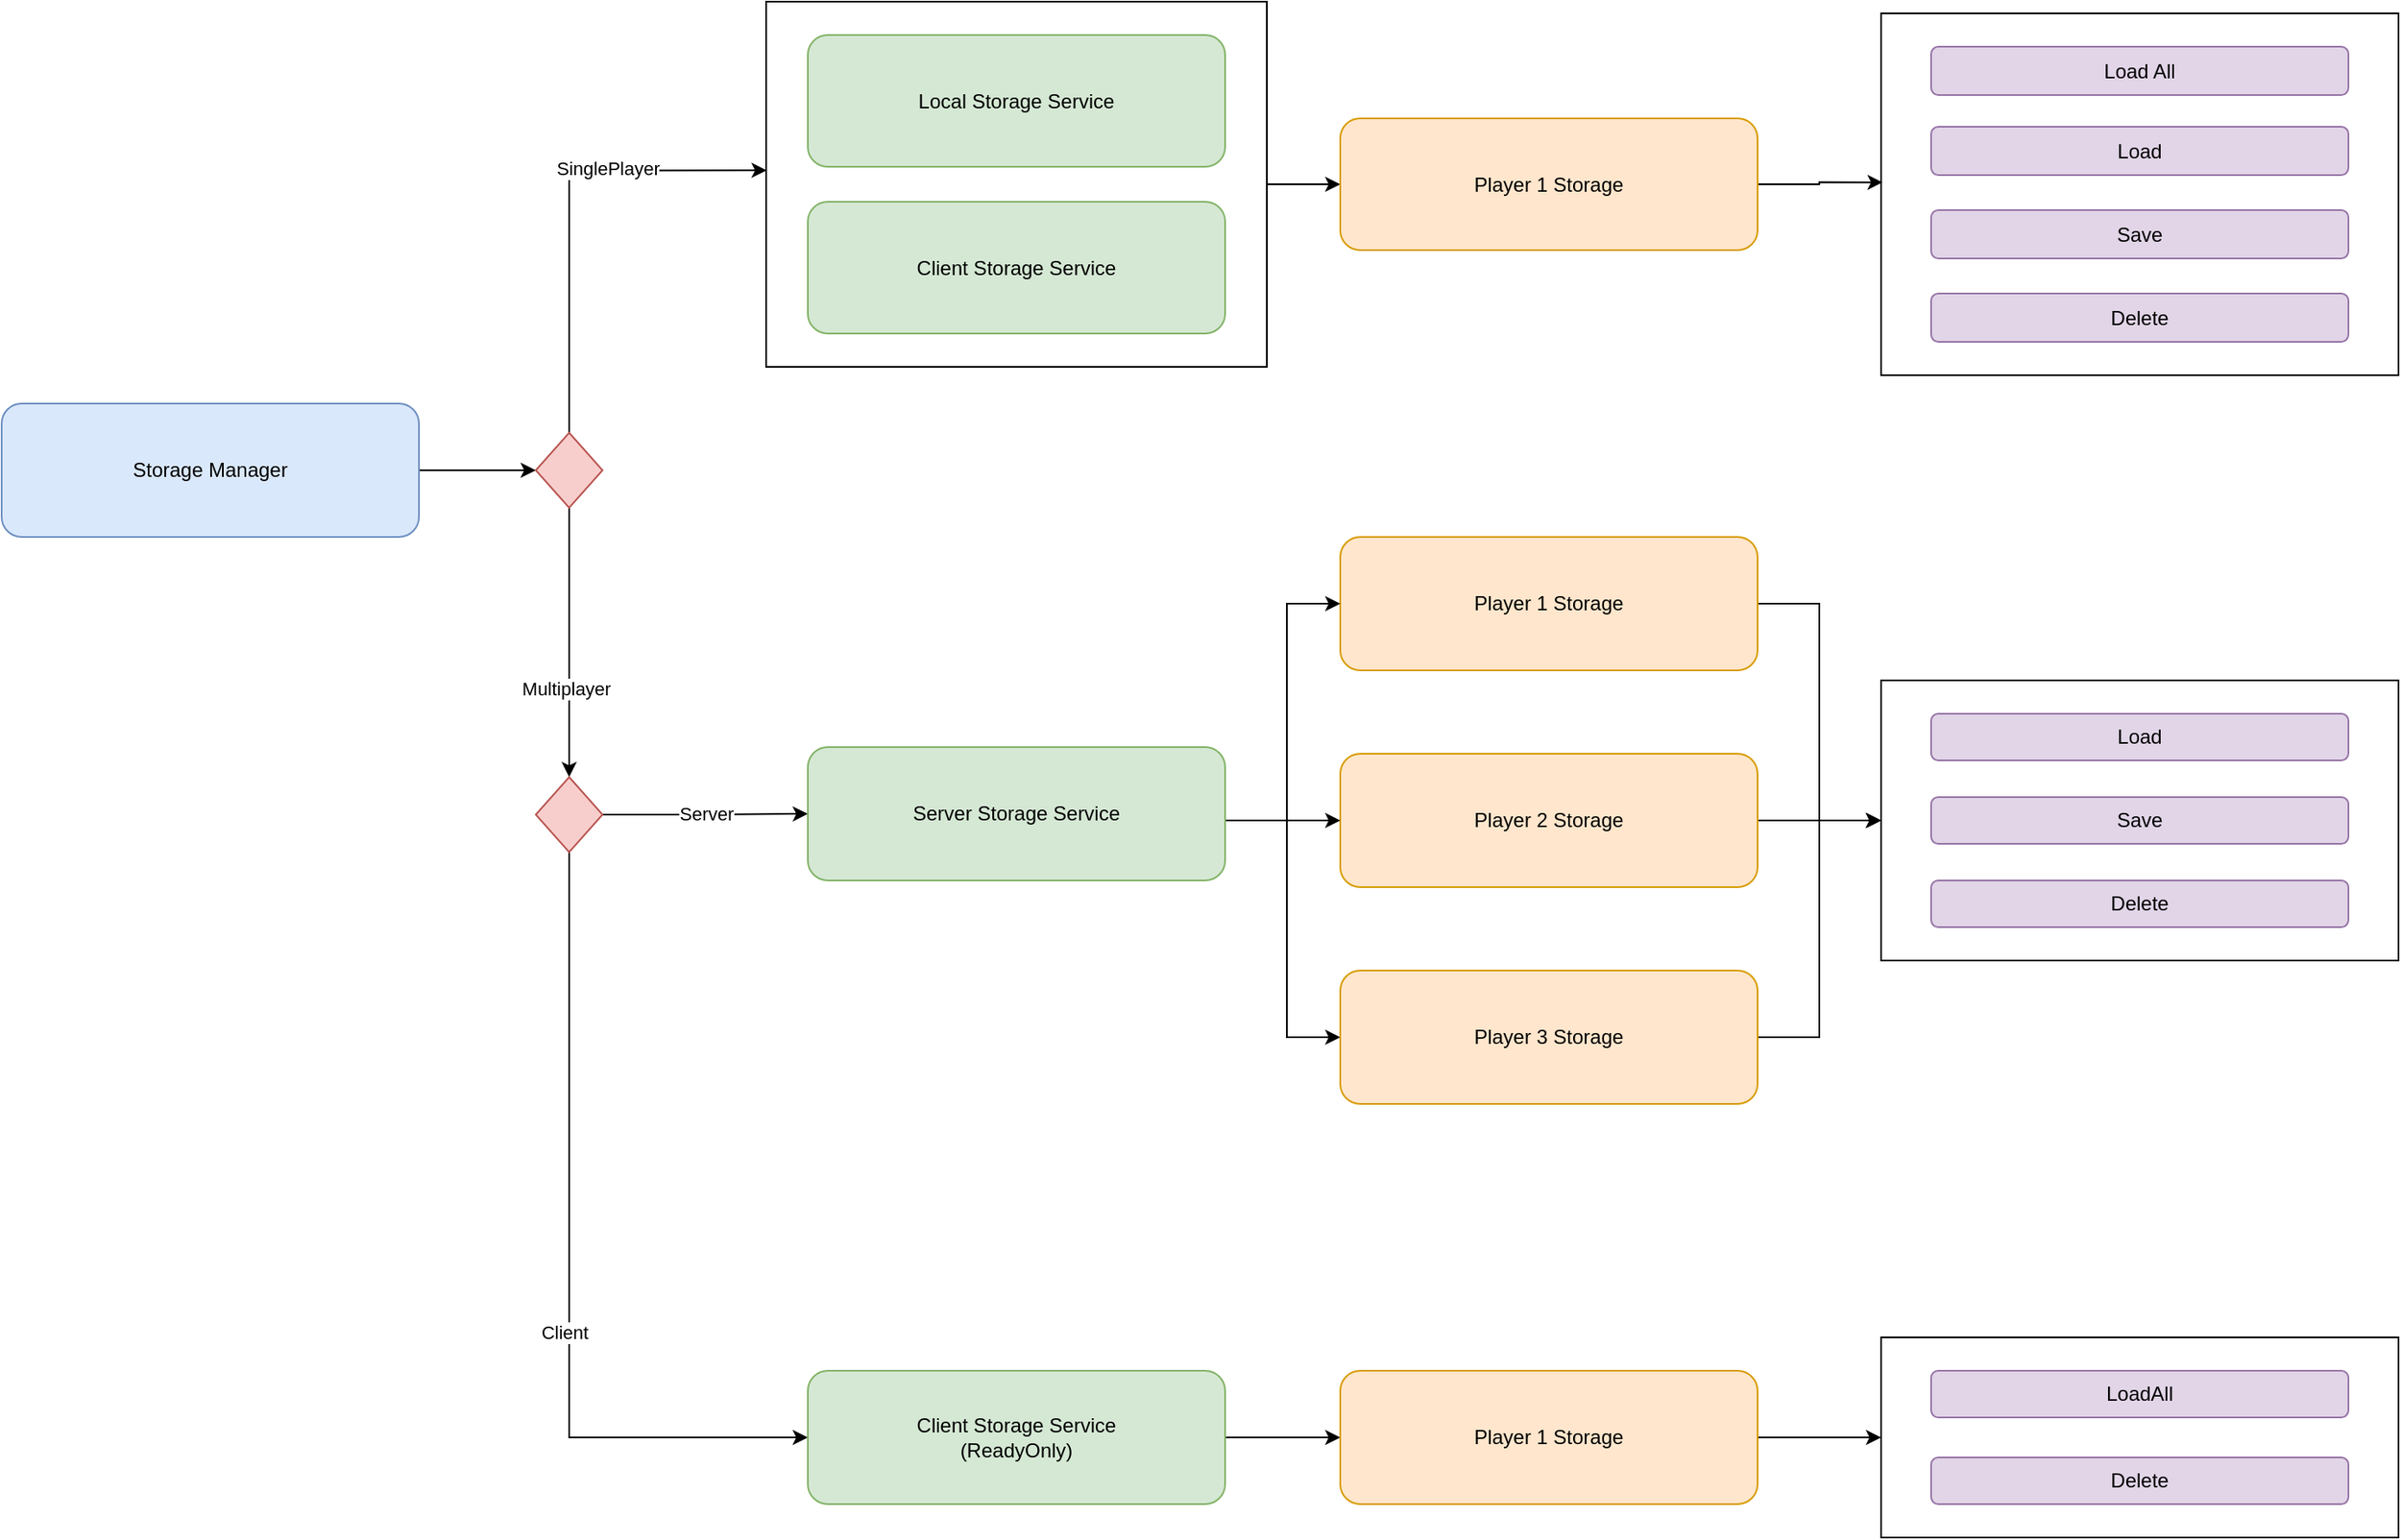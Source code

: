 <mxfile version="20.0.4" type="github">
  <diagram id="Ud8hdR_DyhQN090dUpeX" name="Page-1">
    <mxGraphModel dx="1237" dy="697" grid="1" gridSize="10" guides="1" tooltips="1" connect="1" arrows="1" fold="1" page="1" pageScale="1" pageWidth="1654" pageHeight="2336" math="0" shadow="0">
      <root>
        <mxCell id="0" />
        <mxCell id="1" parent="0" />
        <mxCell id="6nsn1ctcCNu0jxxUxwCA-24" value="" style="rounded=0;whiteSpace=wrap;html=1;" parent="1" vertex="1">
          <mxGeometry x="1176" y="266" width="310" height="217" as="geometry" />
        </mxCell>
        <mxCell id="6nsn1ctcCNu0jxxUxwCA-16" style="edgeStyle=orthogonalEdgeStyle;rounded=0;orthogonalLoop=1;jettySize=auto;html=1;" parent="1" source="6nsn1ctcCNu0jxxUxwCA-6" target="6nsn1ctcCNu0jxxUxwCA-15" edge="1">
          <mxGeometry relative="1" as="geometry" />
        </mxCell>
        <mxCell id="6nsn1ctcCNu0jxxUxwCA-6" value="" style="rounded=0;whiteSpace=wrap;html=1;" parent="1" vertex="1">
          <mxGeometry x="508" y="259" width="300" height="219" as="geometry" />
        </mxCell>
        <mxCell id="6nsn1ctcCNu0jxxUxwCA-20" style="edgeStyle=orthogonalEdgeStyle;rounded=0;orthogonalLoop=1;jettySize=auto;html=1;exitX=0.5;exitY=1;exitDx=0;exitDy=0;" parent="1" source="6nsn1ctcCNu0jxxUxwCA-57" target="6nsn1ctcCNu0jxxUxwCA-30" edge="1">
          <mxGeometry relative="1" as="geometry">
            <mxPoint x="500" y="650" as="targetPoint" />
            <Array as="points" />
          </mxGeometry>
        </mxCell>
        <mxCell id="6nsn1ctcCNu0jxxUxwCA-28" value="Multiplayer" style="edgeLabel;html=1;align=center;verticalAlign=middle;resizable=0;points=[];" parent="6nsn1ctcCNu0jxxUxwCA-20" vertex="1" connectable="0">
          <mxGeometry x="0.345" y="-2" relative="1" as="geometry">
            <mxPoint as="offset" />
          </mxGeometry>
        </mxCell>
        <mxCell id="6nsn1ctcCNu0jxxUxwCA-60" style="edgeStyle=orthogonalEdgeStyle;rounded=0;orthogonalLoop=1;jettySize=auto;html=1;entryX=0;entryY=0.5;entryDx=0;entryDy=0;" parent="1" source="6nsn1ctcCNu0jxxUxwCA-1" target="6nsn1ctcCNu0jxxUxwCA-57" edge="1">
          <mxGeometry relative="1" as="geometry" />
        </mxCell>
        <mxCell id="6nsn1ctcCNu0jxxUxwCA-1" value="Storage Manager&lt;br&gt;" style="rounded=1;whiteSpace=wrap;html=1;fillColor=#dae8fc;strokeColor=#6c8ebf;" parent="1" vertex="1">
          <mxGeometry x="50" y="500" width="250" height="80" as="geometry" />
        </mxCell>
        <mxCell id="6nsn1ctcCNu0jxxUxwCA-2" value="Local Storage Service" style="rounded=1;whiteSpace=wrap;html=1;fillColor=#d5e8d4;strokeColor=#82b366;" parent="1" vertex="1">
          <mxGeometry x="533" y="279" width="250" height="79" as="geometry" />
        </mxCell>
        <mxCell id="6nsn1ctcCNu0jxxUxwCA-3" value="Client Storage Service" style="rounded=1;whiteSpace=wrap;html=1;fillColor=#d5e8d4;strokeColor=#82b366;" parent="1" vertex="1">
          <mxGeometry x="533" y="379" width="250" height="79" as="geometry" />
        </mxCell>
        <mxCell id="6nsn1ctcCNu0jxxUxwCA-14" style="edgeStyle=orthogonalEdgeStyle;rounded=0;orthogonalLoop=1;jettySize=auto;html=1;entryX=0;entryY=0.5;entryDx=0;entryDy=0;exitX=1;exitY=0.5;exitDx=0;exitDy=0;" parent="1" source="6nsn1ctcCNu0jxxUxwCA-4" target="6nsn1ctcCNu0jxxUxwCA-9" edge="1">
          <mxGeometry relative="1" as="geometry">
            <Array as="points">
              <mxPoint x="783" y="750" />
              <mxPoint x="820" y="750" />
              <mxPoint x="820" y="880" />
            </Array>
          </mxGeometry>
        </mxCell>
        <mxCell id="6nsn1ctcCNu0jxxUxwCA-48" style="edgeStyle=orthogonalEdgeStyle;rounded=0;orthogonalLoop=1;jettySize=auto;html=1;entryX=0;entryY=0.5;entryDx=0;entryDy=0;" parent="1" source="6nsn1ctcCNu0jxxUxwCA-7" target="6nsn1ctcCNu0jxxUxwCA-43" edge="1">
          <mxGeometry relative="1" as="geometry" />
        </mxCell>
        <mxCell id="6nsn1ctcCNu0jxxUxwCA-7" value="Player 1 Storage" style="rounded=1;whiteSpace=wrap;html=1;fillColor=#ffe6cc;strokeColor=#d79b00;" parent="1" vertex="1">
          <mxGeometry x="852" y="580" width="250" height="80" as="geometry" />
        </mxCell>
        <mxCell id="6nsn1ctcCNu0jxxUxwCA-49" style="edgeStyle=orthogonalEdgeStyle;rounded=0;orthogonalLoop=1;jettySize=auto;html=1;entryX=0;entryY=0.5;entryDx=0;entryDy=0;" parent="1" source="6nsn1ctcCNu0jxxUxwCA-8" target="6nsn1ctcCNu0jxxUxwCA-43" edge="1">
          <mxGeometry relative="1" as="geometry" />
        </mxCell>
        <mxCell id="6nsn1ctcCNu0jxxUxwCA-8" value="Player 2 Storage" style="rounded=1;whiteSpace=wrap;html=1;fillColor=#ffe6cc;strokeColor=#d79b00;" parent="1" vertex="1">
          <mxGeometry x="852" y="710" width="250" height="80" as="geometry" />
        </mxCell>
        <mxCell id="6nsn1ctcCNu0jxxUxwCA-50" style="edgeStyle=orthogonalEdgeStyle;rounded=0;orthogonalLoop=1;jettySize=auto;html=1;entryX=0;entryY=0.5;entryDx=0;entryDy=0;" parent="1" source="6nsn1ctcCNu0jxxUxwCA-9" target="6nsn1ctcCNu0jxxUxwCA-43" edge="1">
          <mxGeometry relative="1" as="geometry" />
        </mxCell>
        <mxCell id="6nsn1ctcCNu0jxxUxwCA-9" value="Player 3 Storage" style="rounded=1;whiteSpace=wrap;html=1;fillColor=#ffe6cc;strokeColor=#d79b00;" parent="1" vertex="1">
          <mxGeometry x="852" y="840" width="250" height="80" as="geometry" />
        </mxCell>
        <mxCell id="6nsn1ctcCNu0jxxUxwCA-25" style="edgeStyle=orthogonalEdgeStyle;rounded=0;orthogonalLoop=1;jettySize=auto;html=1;entryX=0.003;entryY=0.467;entryDx=0;entryDy=0;entryPerimeter=0;" parent="1" source="6nsn1ctcCNu0jxxUxwCA-15" target="6nsn1ctcCNu0jxxUxwCA-24" edge="1">
          <mxGeometry relative="1" as="geometry" />
        </mxCell>
        <mxCell id="6nsn1ctcCNu0jxxUxwCA-15" value="Player 1 Storage" style="rounded=1;whiteSpace=wrap;html=1;fillColor=#ffe6cc;strokeColor=#d79b00;" parent="1" vertex="1">
          <mxGeometry x="852" y="329" width="250" height="79" as="geometry" />
        </mxCell>
        <mxCell id="6nsn1ctcCNu0jxxUxwCA-21" value="Load" style="rounded=1;whiteSpace=wrap;html=1;fillColor=#e1d5e7;strokeColor=#9673a6;" parent="1" vertex="1">
          <mxGeometry x="1206" y="334" width="250" height="29" as="geometry" />
        </mxCell>
        <mxCell id="6nsn1ctcCNu0jxxUxwCA-22" value="Save" style="rounded=1;whiteSpace=wrap;html=1;fillColor=#e1d5e7;strokeColor=#9673a6;" parent="1" vertex="1">
          <mxGeometry x="1206" y="384" width="250" height="29" as="geometry" />
        </mxCell>
        <mxCell id="6nsn1ctcCNu0jxxUxwCA-23" value="Delete" style="rounded=1;whiteSpace=wrap;html=1;fillColor=#e1d5e7;strokeColor=#9673a6;" parent="1" vertex="1">
          <mxGeometry x="1206" y="434" width="250" height="29" as="geometry" />
        </mxCell>
        <mxCell id="6nsn1ctcCNu0jxxUxwCA-34" value="Server" style="edgeStyle=orthogonalEdgeStyle;rounded=0;orthogonalLoop=1;jettySize=auto;html=1;entryX=0;entryY=0.5;entryDx=0;entryDy=0;" parent="1" source="6nsn1ctcCNu0jxxUxwCA-30" target="6nsn1ctcCNu0jxxUxwCA-4" edge="1">
          <mxGeometry relative="1" as="geometry" />
        </mxCell>
        <mxCell id="6nsn1ctcCNu0jxxUxwCA-54" style="edgeStyle=orthogonalEdgeStyle;rounded=0;orthogonalLoop=1;jettySize=auto;html=1;entryX=0;entryY=0.5;entryDx=0;entryDy=0;" parent="1" source="6nsn1ctcCNu0jxxUxwCA-30" target="6nsn1ctcCNu0jxxUxwCA-35" edge="1">
          <mxGeometry relative="1" as="geometry">
            <Array as="points">
              <mxPoint x="390" y="1120" />
            </Array>
          </mxGeometry>
        </mxCell>
        <mxCell id="6nsn1ctcCNu0jxxUxwCA-55" value="Client" style="edgeLabel;html=1;align=center;verticalAlign=middle;resizable=0;points=[];" parent="6nsn1ctcCNu0jxxUxwCA-54" vertex="1" connectable="0">
          <mxGeometry x="0.167" y="-3" relative="1" as="geometry">
            <mxPoint as="offset" />
          </mxGeometry>
        </mxCell>
        <mxCell id="6nsn1ctcCNu0jxxUxwCA-30" value="" style="rhombus;whiteSpace=wrap;html=1;fillColor=#f8cecc;strokeColor=#b85450;" parent="1" vertex="1">
          <mxGeometry x="370" y="724" width="40" height="45" as="geometry" />
        </mxCell>
        <mxCell id="6nsn1ctcCNu0jxxUxwCA-33" style="edgeStyle=orthogonalEdgeStyle;rounded=0;orthogonalLoop=1;jettySize=auto;html=1;entryX=0;entryY=0.5;entryDx=0;entryDy=0;" parent="1" source="6nsn1ctcCNu0jxxUxwCA-4" target="6nsn1ctcCNu0jxxUxwCA-7" edge="1">
          <mxGeometry relative="1" as="geometry">
            <Array as="points">
              <mxPoint x="820" y="750" />
              <mxPoint x="820" y="620" />
            </Array>
          </mxGeometry>
        </mxCell>
        <mxCell id="6nsn1ctcCNu0jxxUxwCA-56" style="edgeStyle=orthogonalEdgeStyle;rounded=0;orthogonalLoop=1;jettySize=auto;html=1;entryX=0;entryY=0.5;entryDx=0;entryDy=0;" parent="1" source="6nsn1ctcCNu0jxxUxwCA-4" target="6nsn1ctcCNu0jxxUxwCA-8" edge="1">
          <mxGeometry relative="1" as="geometry">
            <Array as="points">
              <mxPoint x="800" y="750" />
              <mxPoint x="800" y="750" />
            </Array>
          </mxGeometry>
        </mxCell>
        <mxCell id="6nsn1ctcCNu0jxxUxwCA-4" value="Server Storage Service" style="rounded=1;whiteSpace=wrap;html=1;fillColor=#d5e8d4;strokeColor=#82b366;" parent="1" vertex="1">
          <mxGeometry x="533" y="706" width="250" height="80" as="geometry" />
        </mxCell>
        <mxCell id="6nsn1ctcCNu0jxxUxwCA-39" style="edgeStyle=orthogonalEdgeStyle;rounded=0;orthogonalLoop=1;jettySize=auto;html=1;entryX=0;entryY=0.5;entryDx=0;entryDy=0;" parent="1" source="6nsn1ctcCNu0jxxUxwCA-35" target="6nsn1ctcCNu0jxxUxwCA-38" edge="1">
          <mxGeometry relative="1" as="geometry" />
        </mxCell>
        <mxCell id="6nsn1ctcCNu0jxxUxwCA-35" value="Client Storage Service &lt;br&gt;(ReadyOnly)" style="rounded=1;whiteSpace=wrap;html=1;fillColor=#d5e8d4;strokeColor=#82b366;" parent="1" vertex="1">
          <mxGeometry x="533" y="1080" width="250" height="80" as="geometry" />
        </mxCell>
        <mxCell id="6nsn1ctcCNu0jxxUxwCA-75" style="edgeStyle=orthogonalEdgeStyle;rounded=0;orthogonalLoop=1;jettySize=auto;html=1;entryX=0;entryY=0.5;entryDx=0;entryDy=0;" parent="1" source="6nsn1ctcCNu0jxxUxwCA-38" target="6nsn1ctcCNu0jxxUxwCA-71" edge="1">
          <mxGeometry relative="1" as="geometry" />
        </mxCell>
        <mxCell id="6nsn1ctcCNu0jxxUxwCA-38" value="Player 1 Storage" style="rounded=1;whiteSpace=wrap;html=1;fillColor=#ffe6cc;strokeColor=#d79b00;" parent="1" vertex="1">
          <mxGeometry x="852" y="1080" width="250" height="80" as="geometry" />
        </mxCell>
        <mxCell id="6nsn1ctcCNu0jxxUxwCA-40" value="Load All" style="rounded=1;whiteSpace=wrap;html=1;fillColor=#e1d5e7;strokeColor=#9673a6;" parent="1" vertex="1">
          <mxGeometry x="1206" y="286" width="250" height="29" as="geometry" />
        </mxCell>
        <mxCell id="6nsn1ctcCNu0jxxUxwCA-43" value="" style="rounded=0;whiteSpace=wrap;html=1;" parent="1" vertex="1">
          <mxGeometry x="1176" y="666" width="310" height="168" as="geometry" />
        </mxCell>
        <mxCell id="6nsn1ctcCNu0jxxUxwCA-44" value="Load" style="rounded=1;whiteSpace=wrap;html=1;fillColor=#e1d5e7;strokeColor=#9673a6;" parent="1" vertex="1">
          <mxGeometry x="1206" y="686" width="250" height="28" as="geometry" />
        </mxCell>
        <mxCell id="6nsn1ctcCNu0jxxUxwCA-45" value="Save" style="rounded=1;whiteSpace=wrap;html=1;fillColor=#e1d5e7;strokeColor=#9673a6;" parent="1" vertex="1">
          <mxGeometry x="1206" y="736" width="250" height="28" as="geometry" />
        </mxCell>
        <mxCell id="6nsn1ctcCNu0jxxUxwCA-46" value="Delete" style="rounded=1;whiteSpace=wrap;html=1;fillColor=#e1d5e7;strokeColor=#9673a6;" parent="1" vertex="1">
          <mxGeometry x="1206" y="786" width="250" height="28" as="geometry" />
        </mxCell>
        <mxCell id="6nsn1ctcCNu0jxxUxwCA-51" style="edgeStyle=orthogonalEdgeStyle;rounded=0;orthogonalLoop=1;jettySize=auto;html=1;exitX=0.5;exitY=1;exitDx=0;exitDy=0;" parent="1" edge="1">
          <mxGeometry relative="1" as="geometry">
            <mxPoint x="1355.0" y="1135" as="sourcePoint" />
            <mxPoint x="1355.0" y="1135" as="targetPoint" />
          </mxGeometry>
        </mxCell>
        <mxCell id="6nsn1ctcCNu0jxxUxwCA-61" style="edgeStyle=orthogonalEdgeStyle;rounded=0;orthogonalLoop=1;jettySize=auto;html=1;entryX=0.001;entryY=0.462;entryDx=0;entryDy=0;entryPerimeter=0;" parent="1" source="6nsn1ctcCNu0jxxUxwCA-57" target="6nsn1ctcCNu0jxxUxwCA-6" edge="1">
          <mxGeometry relative="1" as="geometry">
            <Array as="points">
              <mxPoint x="390" y="360" />
            </Array>
          </mxGeometry>
        </mxCell>
        <mxCell id="6nsn1ctcCNu0jxxUxwCA-62" value="SinglePlayer" style="edgeLabel;html=1;align=center;verticalAlign=middle;resizable=0;points=[];" parent="6nsn1ctcCNu0jxxUxwCA-61" vertex="1" connectable="0">
          <mxGeometry x="0.305" y="1" relative="1" as="geometry">
            <mxPoint as="offset" />
          </mxGeometry>
        </mxCell>
        <mxCell id="6nsn1ctcCNu0jxxUxwCA-57" value="" style="rhombus;whiteSpace=wrap;html=1;fillColor=#f8cecc;strokeColor=#b85450;" parent="1" vertex="1">
          <mxGeometry x="370" y="517.5" width="40" height="45" as="geometry" />
        </mxCell>
        <mxCell id="6nsn1ctcCNu0jxxUxwCA-71" value="" style="rounded=0;whiteSpace=wrap;html=1;" parent="1" vertex="1">
          <mxGeometry x="1176" y="1060" width="310" height="120" as="geometry" />
        </mxCell>
        <mxCell id="6nsn1ctcCNu0jxxUxwCA-72" value="LoadAll" style="rounded=1;whiteSpace=wrap;html=1;fillColor=#e1d5e7;strokeColor=#9673a6;" parent="1" vertex="1">
          <mxGeometry x="1206" y="1080" width="250" height="28" as="geometry" />
        </mxCell>
        <mxCell id="6nsn1ctcCNu0jxxUxwCA-74" value="Delete" style="rounded=1;whiteSpace=wrap;html=1;fillColor=#e1d5e7;strokeColor=#9673a6;" parent="1" vertex="1">
          <mxGeometry x="1206" y="1132" width="250" height="28" as="geometry" />
        </mxCell>
      </root>
    </mxGraphModel>
  </diagram>
</mxfile>
